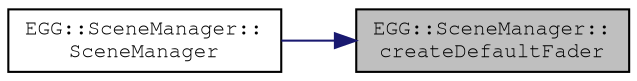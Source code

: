digraph "EGG::SceneManager::createDefaultFader"
{
 // LATEX_PDF_SIZE
  edge [fontname="FreeMono",fontsize="10",labelfontname="FreeMono",labelfontsize="10"];
  node [fontname="FreeMono",fontsize="10",shape=record];
  rankdir="RL";
  Node1 [label="EGG::SceneManager::\lcreateDefaultFader",height=0.2,width=0.4,color="black", fillcolor="grey75", style="filled", fontcolor="black",tooltip="[vt+0x20] Create the default fader for this manager"];
  Node1 -> Node2 [dir="back",color="midnightblue",fontsize="10",style="solid",fontname="FreeMono"];
  Node2 [label="EGG::SceneManager::\lSceneManager",height=0.2,width=0.4,color="black", fillcolor="white", style="filled",URL="$class_e_g_g_1_1_scene_manager.html#aae65d58e4348d0d6441dbba60d19beaf",tooltip="Constructor."];
}
